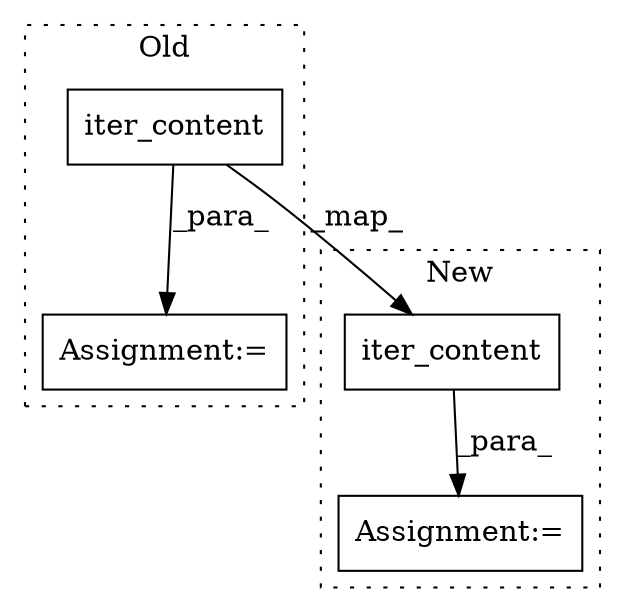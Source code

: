 digraph G {
subgraph cluster0 {
1 [label="iter_content" a="32" s="2776,2809" l="13,1" shape="box"];
3 [label="Assignment:=" a="7" s="2694,2810" l="61,2" shape="box"];
label = "Old";
style="dotted";
}
subgraph cluster1 {
2 [label="iter_content" a="32" s="3027,3060" l="13,1" shape="box"];
4 [label="Assignment:=" a="7" s="3017" l="1" shape="box"];
label = "New";
style="dotted";
}
1 -> 2 [label="_map_"];
1 -> 3 [label="_para_"];
2 -> 4 [label="_para_"];
}